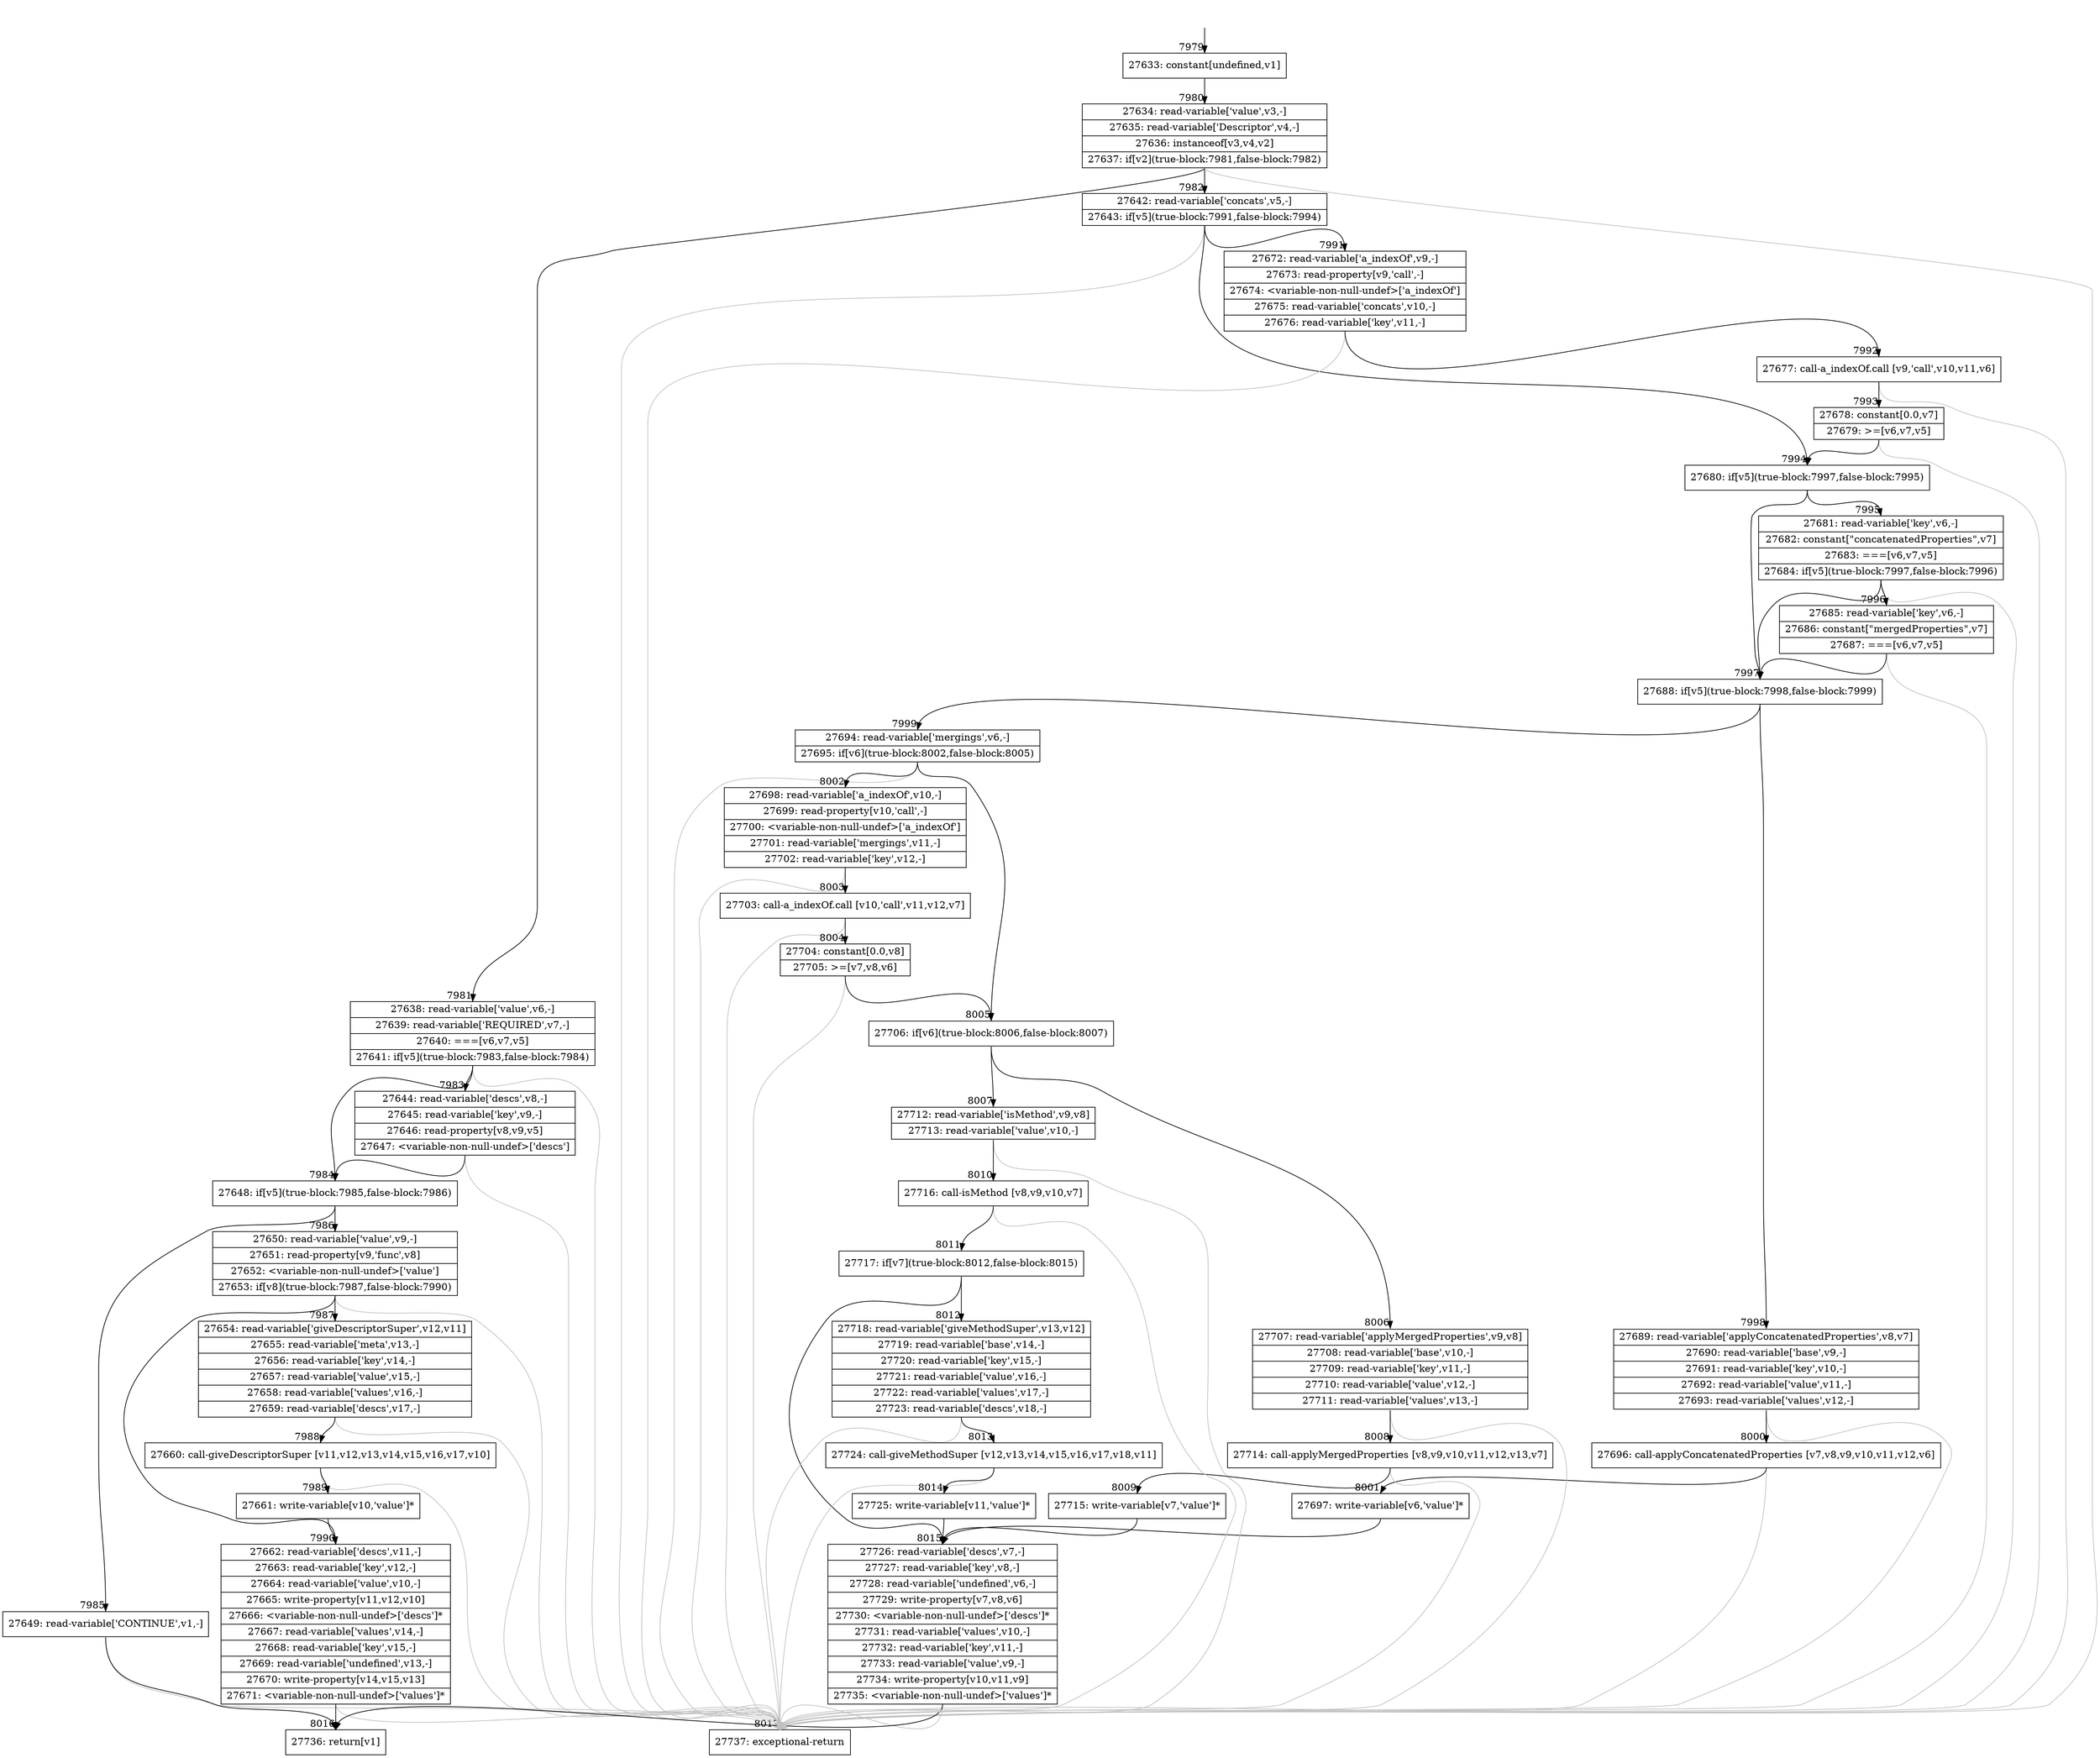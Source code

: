 digraph {
rankdir="TD"
BB_entry674[shape=none,label=""];
BB_entry674 -> BB7979 [tailport=s, headport=n, headlabel="    7979"]
BB7979 [shape=record label="{27633: constant[undefined,v1]}" ] 
BB7979 -> BB7980 [tailport=s, headport=n, headlabel="      7980"]
BB7980 [shape=record label="{27634: read-variable['value',v3,-]|27635: read-variable['Descriptor',v4,-]|27636: instanceof[v3,v4,v2]|27637: if[v2](true-block:7981,false-block:7982)}" ] 
BB7980 -> BB7981 [tailport=s, headport=n, headlabel="      7981"]
BB7980 -> BB7982 [tailport=s, headport=n, headlabel="      7982"]
BB7980 -> BB8017 [tailport=s, headport=n, color=gray, headlabel="      8017"]
BB7981 [shape=record label="{27638: read-variable['value',v6,-]|27639: read-variable['REQUIRED',v7,-]|27640: ===[v6,v7,v5]|27641: if[v5](true-block:7983,false-block:7984)}" ] 
BB7981 -> BB7984 [tailport=s, headport=n, headlabel="      7984"]
BB7981 -> BB7983 [tailport=s, headport=n, headlabel="      7983"]
BB7981 -> BB8017 [tailport=s, headport=n, color=gray]
BB7982 [shape=record label="{27642: read-variable['concats',v5,-]|27643: if[v5](true-block:7991,false-block:7994)}" ] 
BB7982 -> BB7994 [tailport=s, headport=n, headlabel="      7994"]
BB7982 -> BB7991 [tailport=s, headport=n, headlabel="      7991"]
BB7982 -> BB8017 [tailport=s, headport=n, color=gray]
BB7983 [shape=record label="{27644: read-variable['descs',v8,-]|27645: read-variable['key',v9,-]|27646: read-property[v8,v9,v5]|27647: \<variable-non-null-undef\>['descs']}" ] 
BB7983 -> BB7984 [tailport=s, headport=n]
BB7983 -> BB8017 [tailport=s, headport=n, color=gray]
BB7984 [shape=record label="{27648: if[v5](true-block:7985,false-block:7986)}" ] 
BB7984 -> BB7985 [tailport=s, headport=n, headlabel="      7985"]
BB7984 -> BB7986 [tailport=s, headport=n, headlabel="      7986"]
BB7985 [shape=record label="{27649: read-variable['CONTINUE',v1,-]}" ] 
BB7985 -> BB8016 [tailport=s, headport=n, headlabel="      8016"]
BB7985 -> BB8017 [tailport=s, headport=n, color=gray]
BB7986 [shape=record label="{27650: read-variable['value',v9,-]|27651: read-property[v9,'func',v8]|27652: \<variable-non-null-undef\>['value']|27653: if[v8](true-block:7987,false-block:7990)}" ] 
BB7986 -> BB7987 [tailport=s, headport=n, headlabel="      7987"]
BB7986 -> BB7990 [tailport=s, headport=n, headlabel="      7990"]
BB7986 -> BB8017 [tailport=s, headport=n, color=gray]
BB7987 [shape=record label="{27654: read-variable['giveDescriptorSuper',v12,v11]|27655: read-variable['meta',v13,-]|27656: read-variable['key',v14,-]|27657: read-variable['value',v15,-]|27658: read-variable['values',v16,-]|27659: read-variable['descs',v17,-]}" ] 
BB7987 -> BB7988 [tailport=s, headport=n, headlabel="      7988"]
BB7987 -> BB8017 [tailport=s, headport=n, color=gray]
BB7988 [shape=record label="{27660: call-giveDescriptorSuper [v11,v12,v13,v14,v15,v16,v17,v10]}" ] 
BB7988 -> BB7989 [tailport=s, headport=n, headlabel="      7989"]
BB7988 -> BB8017 [tailport=s, headport=n, color=gray]
BB7989 [shape=record label="{27661: write-variable[v10,'value']*}" ] 
BB7989 -> BB7990 [tailport=s, headport=n]
BB7990 [shape=record label="{27662: read-variable['descs',v11,-]|27663: read-variable['key',v12,-]|27664: read-variable['value',v10,-]|27665: write-property[v11,v12,v10]|27666: \<variable-non-null-undef\>['descs']*|27667: read-variable['values',v14,-]|27668: read-variable['key',v15,-]|27669: read-variable['undefined',v13,-]|27670: write-property[v14,v15,v13]|27671: \<variable-non-null-undef\>['values']*}" ] 
BB7990 -> BB8016 [tailport=s, headport=n]
BB7990 -> BB8017 [tailport=s, headport=n, color=gray]
BB7991 [shape=record label="{27672: read-variable['a_indexOf',v9,-]|27673: read-property[v9,'call',-]|27674: \<variable-non-null-undef\>['a_indexOf']|27675: read-variable['concats',v10,-]|27676: read-variable['key',v11,-]}" ] 
BB7991 -> BB7992 [tailport=s, headport=n, headlabel="      7992"]
BB7991 -> BB8017 [tailport=s, headport=n, color=gray]
BB7992 [shape=record label="{27677: call-a_indexOf.call [v9,'call',v10,v11,v6]}" ] 
BB7992 -> BB7993 [tailport=s, headport=n, headlabel="      7993"]
BB7992 -> BB8017 [tailport=s, headport=n, color=gray]
BB7993 [shape=record label="{27678: constant[0.0,v7]|27679: \>=[v6,v7,v5]}" ] 
BB7993 -> BB7994 [tailport=s, headport=n]
BB7993 -> BB8017 [tailport=s, headport=n, color=gray]
BB7994 [shape=record label="{27680: if[v5](true-block:7997,false-block:7995)}" ] 
BB7994 -> BB7997 [tailport=s, headport=n, headlabel="      7997"]
BB7994 -> BB7995 [tailport=s, headport=n, headlabel="      7995"]
BB7995 [shape=record label="{27681: read-variable['key',v6,-]|27682: constant[\"concatenatedProperties\",v7]|27683: ===[v6,v7,v5]|27684: if[v5](true-block:7997,false-block:7996)}" ] 
BB7995 -> BB7997 [tailport=s, headport=n]
BB7995 -> BB7996 [tailport=s, headport=n, headlabel="      7996"]
BB7995 -> BB8017 [tailport=s, headport=n, color=gray]
BB7996 [shape=record label="{27685: read-variable['key',v6,-]|27686: constant[\"mergedProperties\",v7]|27687: ===[v6,v7,v5]}" ] 
BB7996 -> BB7997 [tailport=s, headport=n]
BB7996 -> BB8017 [tailport=s, headport=n, color=gray]
BB7997 [shape=record label="{27688: if[v5](true-block:7998,false-block:7999)}" ] 
BB7997 -> BB7998 [tailport=s, headport=n, headlabel="      7998"]
BB7997 -> BB7999 [tailport=s, headport=n, headlabel="      7999"]
BB7998 [shape=record label="{27689: read-variable['applyConcatenatedProperties',v8,v7]|27690: read-variable['base',v9,-]|27691: read-variable['key',v10,-]|27692: read-variable['value',v11,-]|27693: read-variable['values',v12,-]}" ] 
BB7998 -> BB8000 [tailport=s, headport=n, headlabel="      8000"]
BB7998 -> BB8017 [tailport=s, headport=n, color=gray]
BB7999 [shape=record label="{27694: read-variable['mergings',v6,-]|27695: if[v6](true-block:8002,false-block:8005)}" ] 
BB7999 -> BB8005 [tailport=s, headport=n, headlabel="      8005"]
BB7999 -> BB8002 [tailport=s, headport=n, headlabel="      8002"]
BB7999 -> BB8017 [tailport=s, headport=n, color=gray]
BB8000 [shape=record label="{27696: call-applyConcatenatedProperties [v7,v8,v9,v10,v11,v12,v6]}" ] 
BB8000 -> BB8001 [tailport=s, headport=n, headlabel="      8001"]
BB8000 -> BB8017 [tailport=s, headport=n, color=gray]
BB8001 [shape=record label="{27697: write-variable[v6,'value']*}" ] 
BB8001 -> BB8015 [tailport=s, headport=n, headlabel="      8015"]
BB8002 [shape=record label="{27698: read-variable['a_indexOf',v10,-]|27699: read-property[v10,'call',-]|27700: \<variable-non-null-undef\>['a_indexOf']|27701: read-variable['mergings',v11,-]|27702: read-variable['key',v12,-]}" ] 
BB8002 -> BB8003 [tailport=s, headport=n, headlabel="      8003"]
BB8002 -> BB8017 [tailport=s, headport=n, color=gray]
BB8003 [shape=record label="{27703: call-a_indexOf.call [v10,'call',v11,v12,v7]}" ] 
BB8003 -> BB8004 [tailport=s, headport=n, headlabel="      8004"]
BB8003 -> BB8017 [tailport=s, headport=n, color=gray]
BB8004 [shape=record label="{27704: constant[0.0,v8]|27705: \>=[v7,v8,v6]}" ] 
BB8004 -> BB8005 [tailport=s, headport=n]
BB8004 -> BB8017 [tailport=s, headport=n, color=gray]
BB8005 [shape=record label="{27706: if[v6](true-block:8006,false-block:8007)}" ] 
BB8005 -> BB8006 [tailport=s, headport=n, headlabel="      8006"]
BB8005 -> BB8007 [tailport=s, headport=n, headlabel="      8007"]
BB8006 [shape=record label="{27707: read-variable['applyMergedProperties',v9,v8]|27708: read-variable['base',v10,-]|27709: read-variable['key',v11,-]|27710: read-variable['value',v12,-]|27711: read-variable['values',v13,-]}" ] 
BB8006 -> BB8008 [tailport=s, headport=n, headlabel="      8008"]
BB8006 -> BB8017 [tailport=s, headport=n, color=gray]
BB8007 [shape=record label="{27712: read-variable['isMethod',v9,v8]|27713: read-variable['value',v10,-]}" ] 
BB8007 -> BB8010 [tailport=s, headport=n, headlabel="      8010"]
BB8007 -> BB8017 [tailport=s, headport=n, color=gray]
BB8008 [shape=record label="{27714: call-applyMergedProperties [v8,v9,v10,v11,v12,v13,v7]}" ] 
BB8008 -> BB8009 [tailport=s, headport=n, headlabel="      8009"]
BB8008 -> BB8017 [tailport=s, headport=n, color=gray]
BB8009 [shape=record label="{27715: write-variable[v7,'value']*}" ] 
BB8009 -> BB8015 [tailport=s, headport=n]
BB8010 [shape=record label="{27716: call-isMethod [v8,v9,v10,v7]}" ] 
BB8010 -> BB8011 [tailport=s, headport=n, headlabel="      8011"]
BB8010 -> BB8017 [tailport=s, headport=n, color=gray]
BB8011 [shape=record label="{27717: if[v7](true-block:8012,false-block:8015)}" ] 
BB8011 -> BB8012 [tailport=s, headport=n, headlabel="      8012"]
BB8011 -> BB8015 [tailport=s, headport=n]
BB8012 [shape=record label="{27718: read-variable['giveMethodSuper',v13,v12]|27719: read-variable['base',v14,-]|27720: read-variable['key',v15,-]|27721: read-variable['value',v16,-]|27722: read-variable['values',v17,-]|27723: read-variable['descs',v18,-]}" ] 
BB8012 -> BB8013 [tailport=s, headport=n, headlabel="      8013"]
BB8012 -> BB8017 [tailport=s, headport=n, color=gray]
BB8013 [shape=record label="{27724: call-giveMethodSuper [v12,v13,v14,v15,v16,v17,v18,v11]}" ] 
BB8013 -> BB8014 [tailport=s, headport=n, headlabel="      8014"]
BB8013 -> BB8017 [tailport=s, headport=n, color=gray]
BB8014 [shape=record label="{27725: write-variable[v11,'value']*}" ] 
BB8014 -> BB8015 [tailport=s, headport=n]
BB8015 [shape=record label="{27726: read-variable['descs',v7,-]|27727: read-variable['key',v8,-]|27728: read-variable['undefined',v6,-]|27729: write-property[v7,v8,v6]|27730: \<variable-non-null-undef\>['descs']*|27731: read-variable['values',v10,-]|27732: read-variable['key',v11,-]|27733: read-variable['value',v9,-]|27734: write-property[v10,v11,v9]|27735: \<variable-non-null-undef\>['values']*}" ] 
BB8015 -> BB8016 [tailport=s, headport=n]
BB8015 -> BB8017 [tailport=s, headport=n, color=gray]
BB8016 [shape=record label="{27736: return[v1]}" ] 
BB8017 [shape=record label="{27737: exceptional-return}" ] 
//#$~ 14679
}
